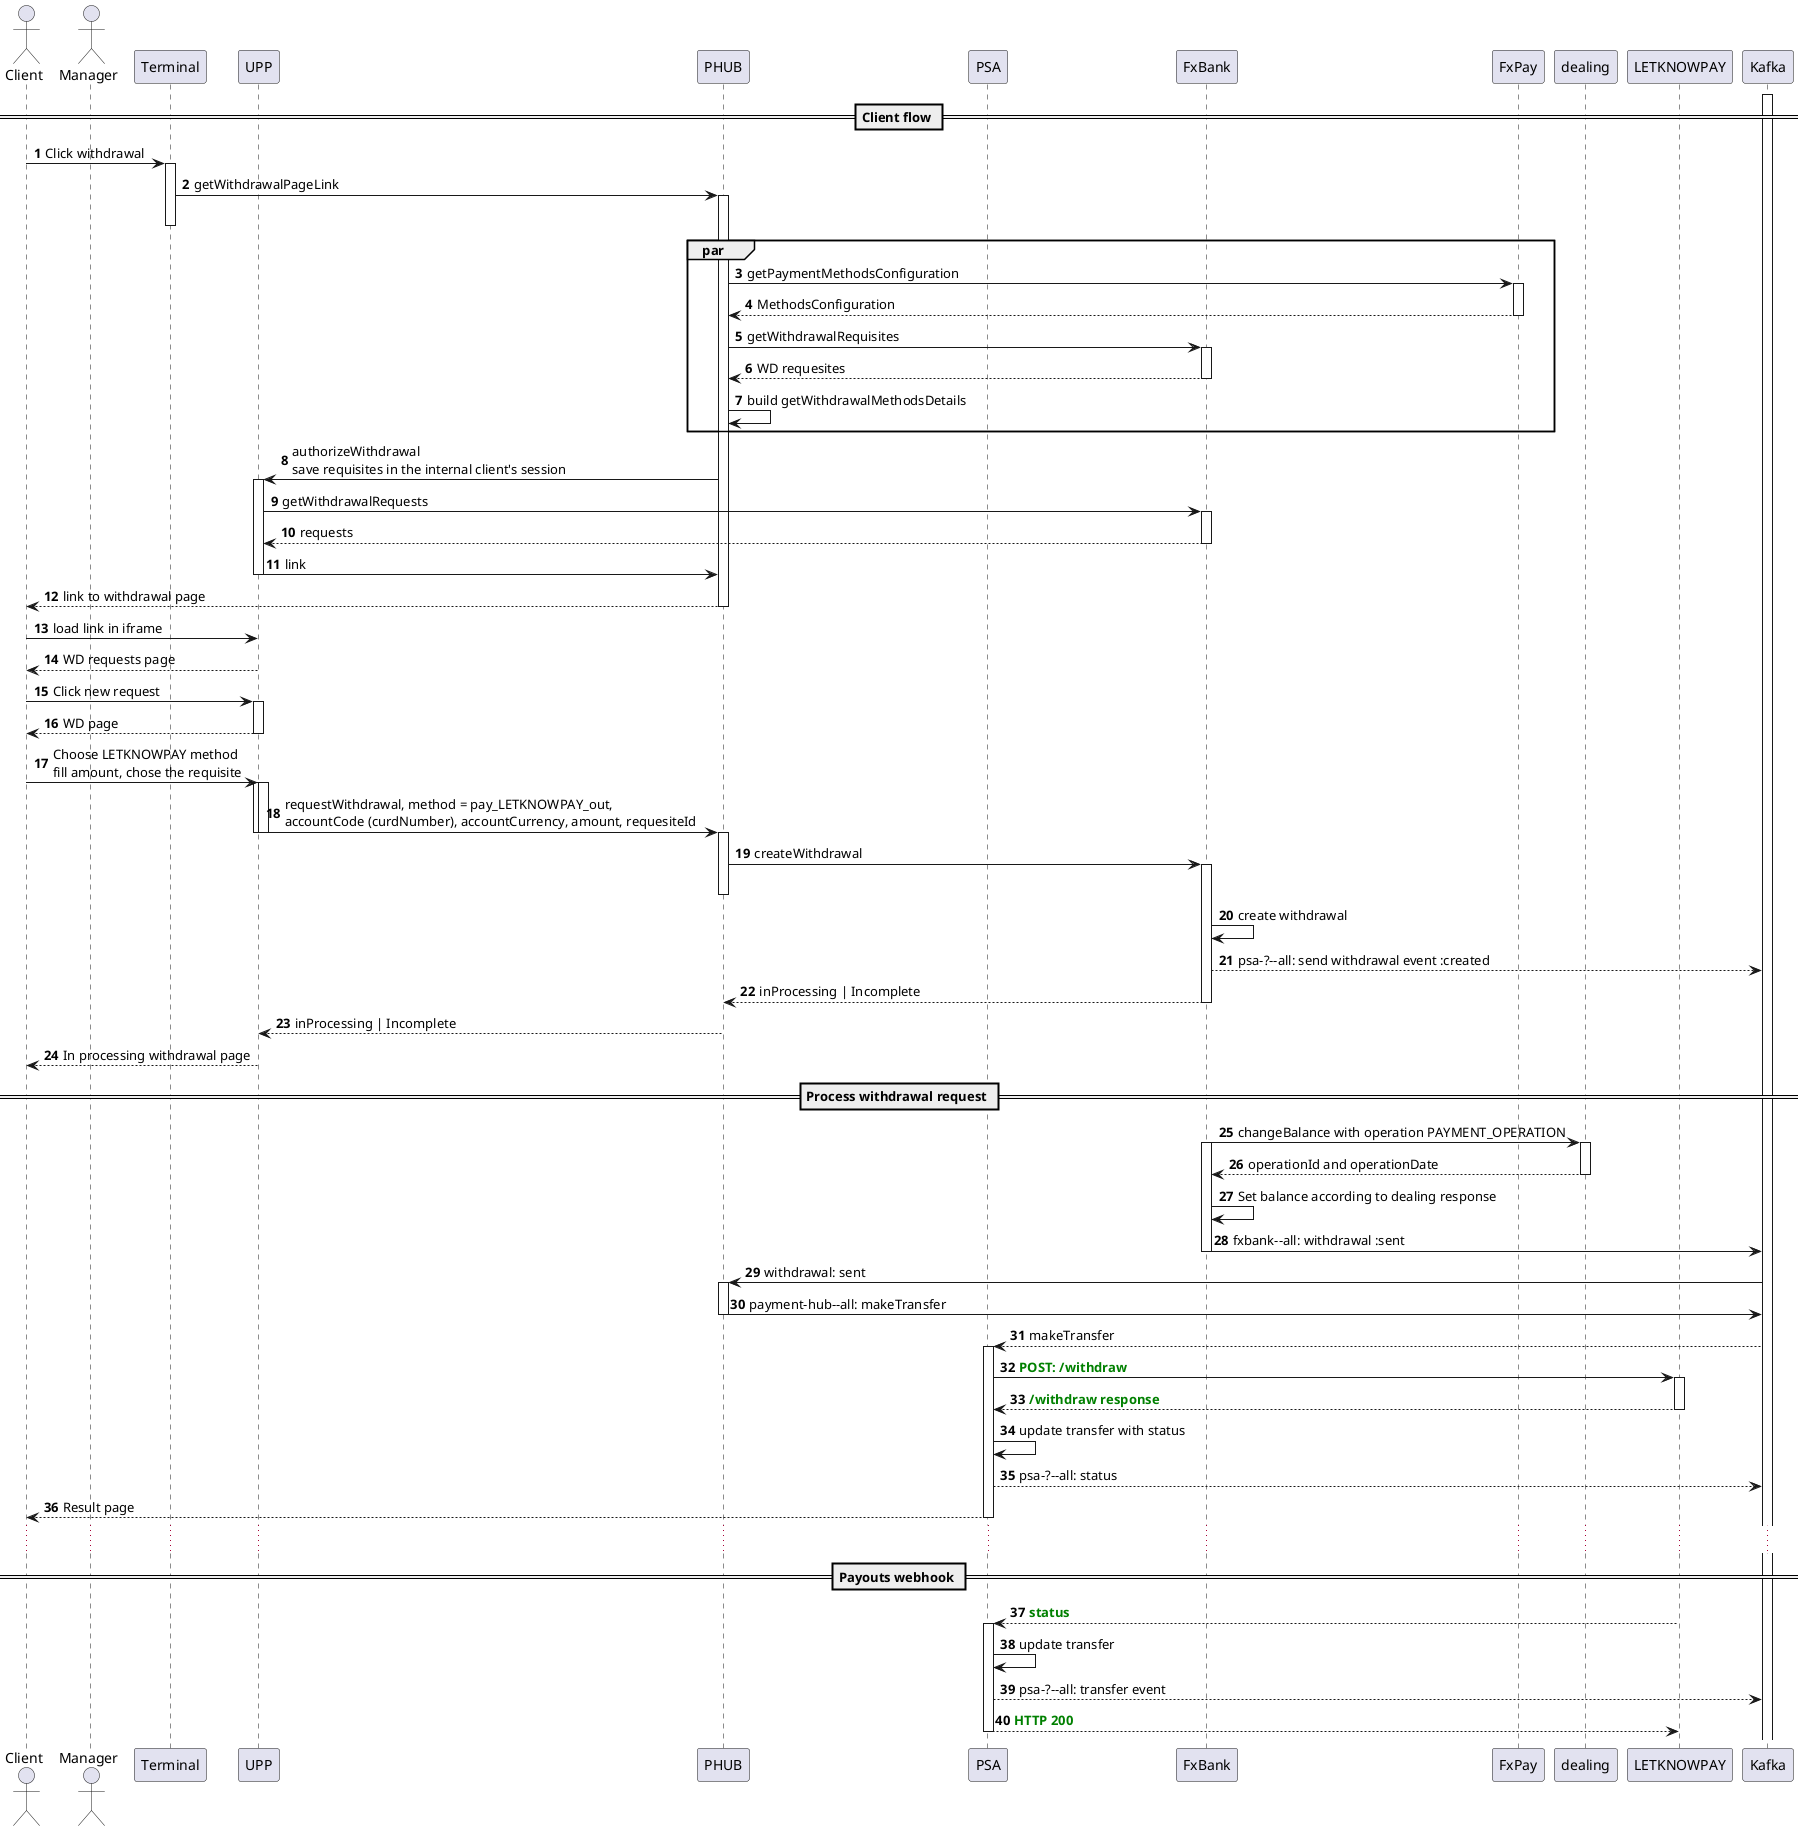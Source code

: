 @startuml
autonumber

actor Client
actor Manager
participant Terminal
participant UPP
participant PHUB
participant PSA
participant FxBank
participant FxPay
participant dealing
participant LETKNOWPAY
participant Kafka

== Client flow ==

activate Kafka

Client -> Terminal ++: Click withdrawal
Terminal -> PHUB ++: getWithdrawalPageLink
deactivate Terminal

par
PHUB -> FxPay ++: getPaymentMethodsConfiguration
FxPay --> PHUB --: MethodsConfiguration
PHUB -> FxBank ++: getWithdrawalRequisites
FxBank --> PHUB --: WD requesites
PHUB -> PHUB : build getWithdrawalMethodsDetails
end

PHUB -> UPP ++: authorizeWithdrawal \nsave requisites in the internal client's session
UPP -> FxBank ++: getWithdrawalRequests
FxBank --> UPP --: requests
UPP -> PHUB --: link
PHUB --> Client --: link to withdrawal page

Client -> UPP: load link in iframe
UPP --> Client: WD requests page

Client -> UPP ++: Click new request
UPP --> Client --: WD page

deactivate Client

Client -> UPP ++: Choose LETKNOWPAY method\nfill amount, chose the requisite

activate UPP

UPP -> PHUB --: requestWithdrawal, method = pay_LETKNOWPAY_out,\naccountCode (curdNumber), accountCurrency, amount, requesiteId
deactivate UPP
activate PHUB

PHUB -> FxBank ++: createWithdrawal
deactivate PHUB
FxBank -> FxBank : create withdrawal
FxBank --> Kafka : psa-?--all: send withdrawal event :created
FxBank --> PHUB --: inProcessing | Incomplete
PHUB --> UPP --: inProcessing | Incomplete
UPP --> Client --: In processing withdrawal page


== Process withdrawal request ==

FxBank -> dealing ++: changeBalance with operation PAYMENT_OPERATION
activate FxBank
dealing --> FxBank --:  operationId and operationDate
FxBank -> FxBank : Set balance according to dealing response 
FxBank -> Kafka --: fxbank--all: withdrawal :sent

Kafka -> PHUB ++: withdrawal: sent
PHUB -> Kafka --: payment-hub--all: makeTransfer
Kafka --> PSA ++: makeTransfer
PSA -> LETKNOWPAY ++: <b><font color=green>POST: /withdraw
LETKNOWPAY --> PSA --: <b><font color=green>/withdraw response
PSA -> PSA : update transfer with status
PSA --> Kafka : psa-?--all: status
PSA --> Client --: Result page

...
== Payouts webhook ==
LETKNOWPAY --> PSA ++: <b><font color=green>status
PSA -> PSA : update transfer
PSA --> Kafka :  psa-?--all: transfer event
PSA --> LETKNOWPAY : <b><font color=green>HTTP 200
deactivate PSA

@enduml